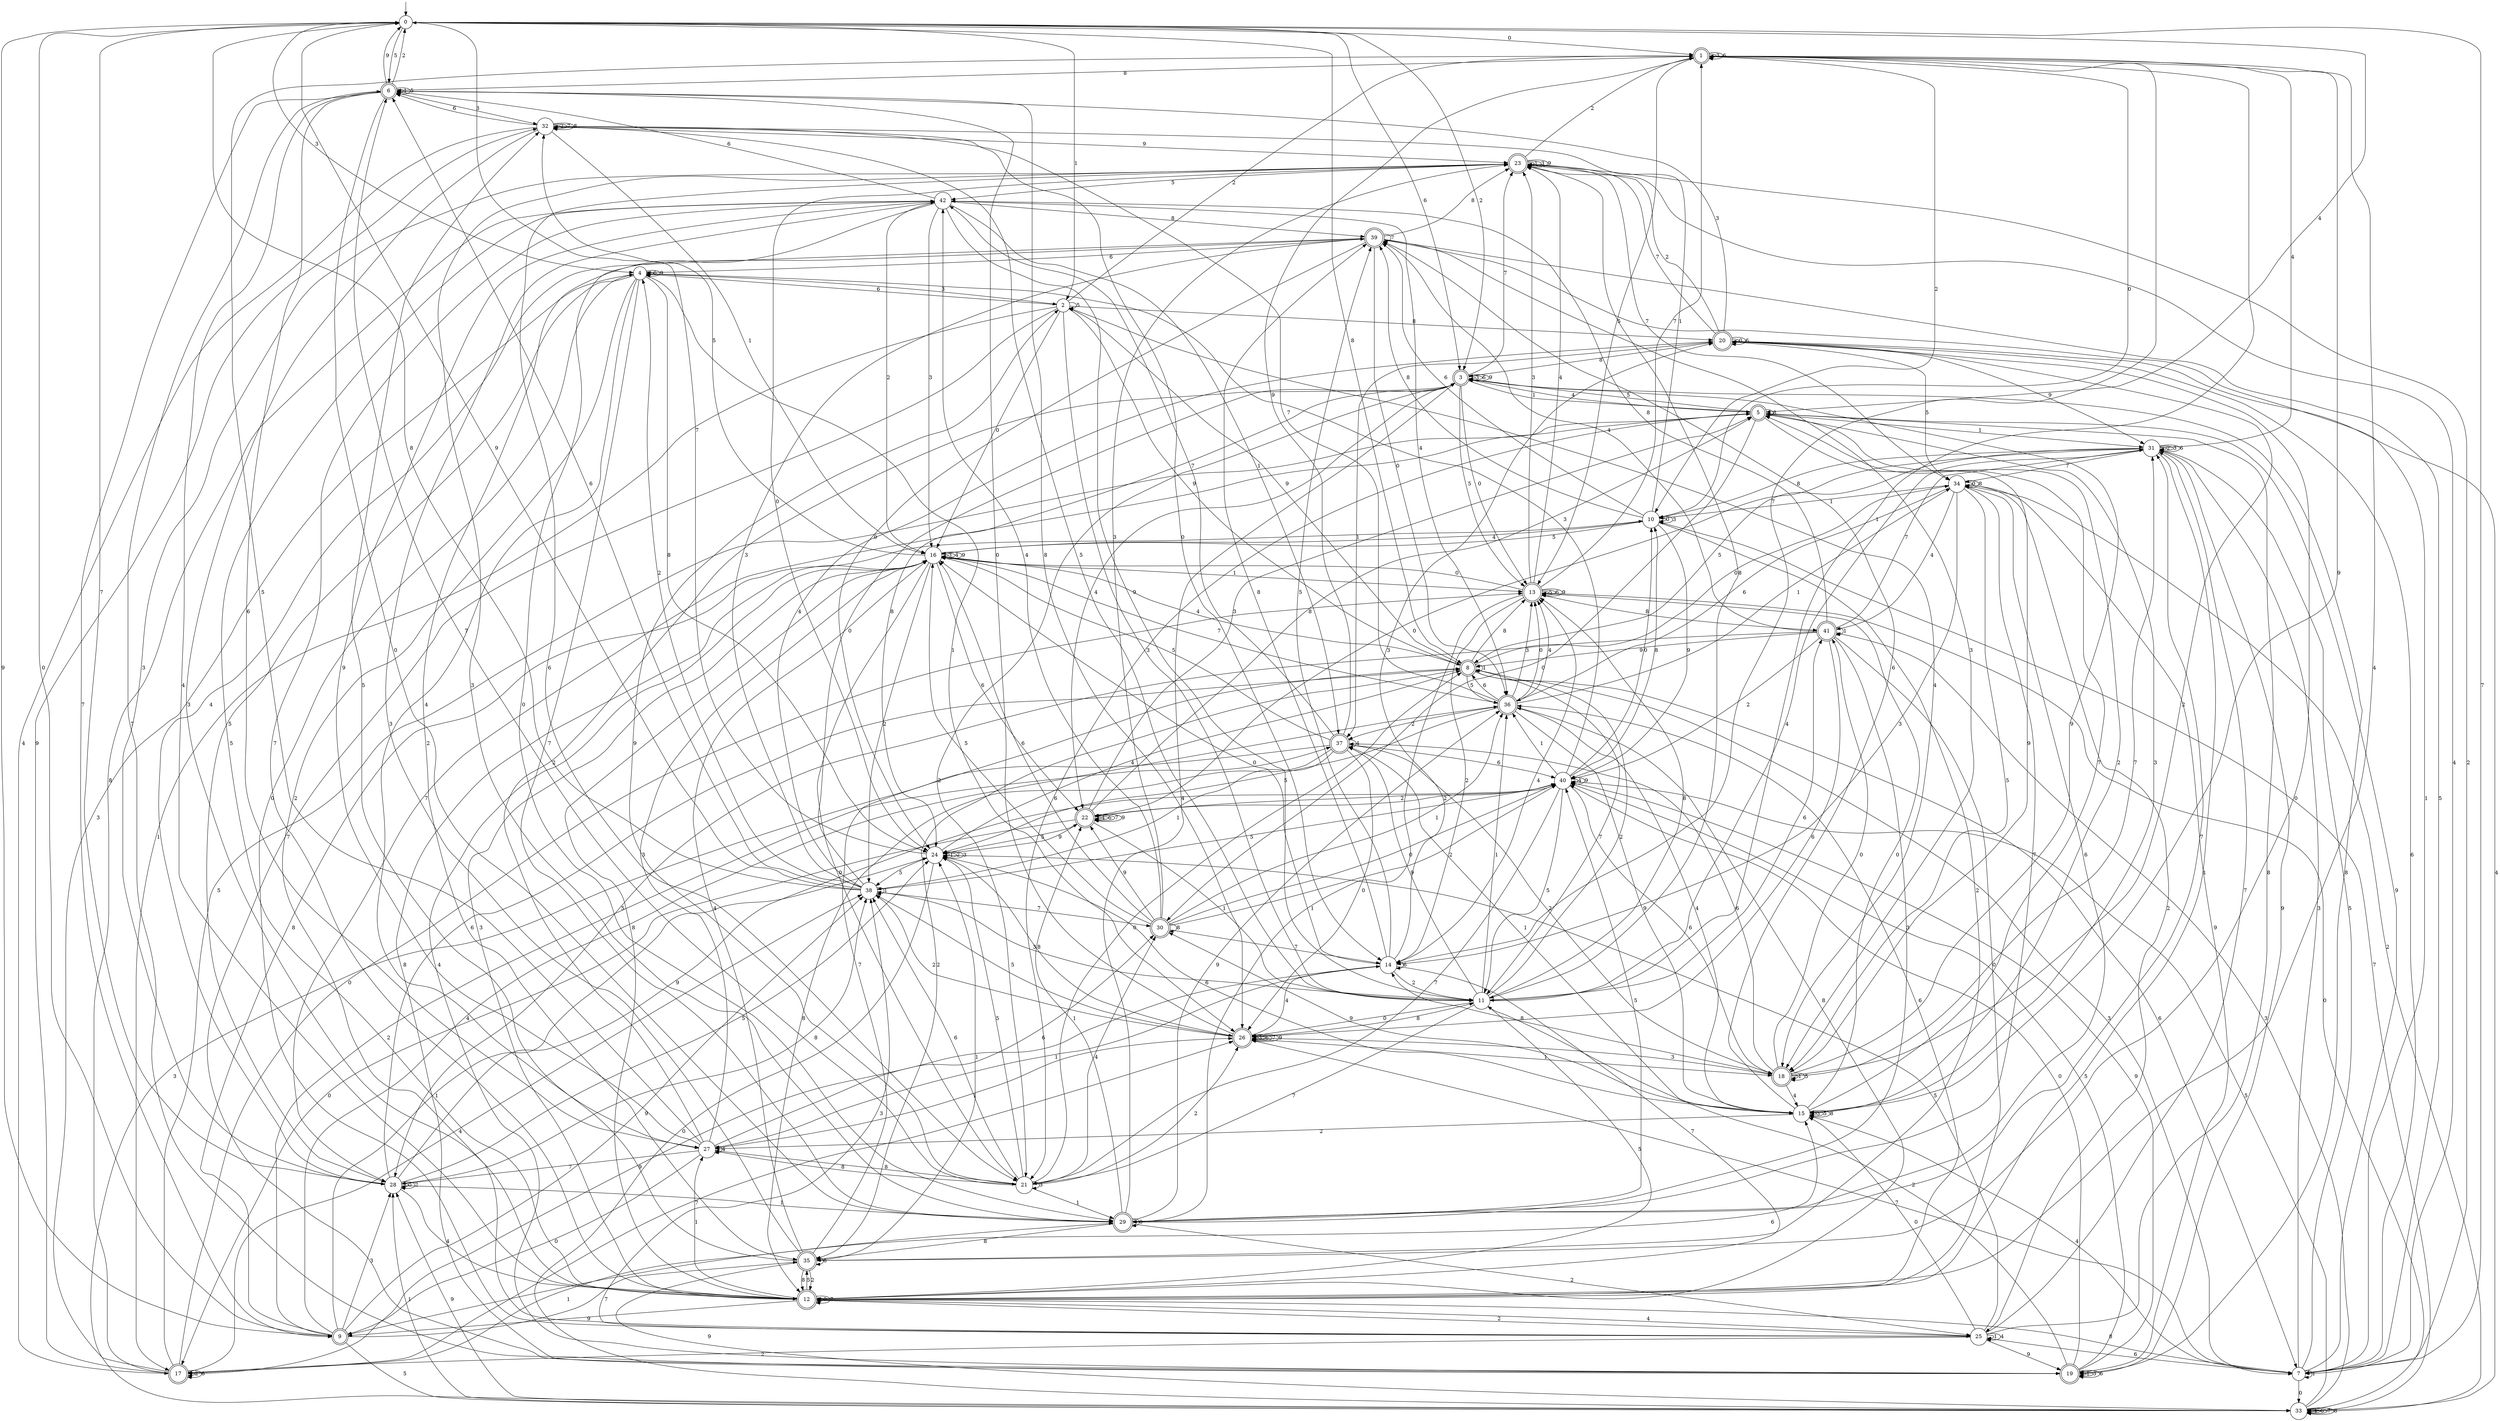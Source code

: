 digraph g {

	s0 [shape="circle" label="0"];
	s1 [shape="doublecircle" label="1"];
	s2 [shape="circle" label="2"];
	s3 [shape="doublecircle" label="3"];
	s4 [shape="circle" label="4"];
	s5 [shape="doublecircle" label="5"];
	s6 [shape="doublecircle" label="6"];
	s7 [shape="circle" label="7"];
	s8 [shape="doublecircle" label="8"];
	s9 [shape="doublecircle" label="9"];
	s10 [shape="circle" label="10"];
	s11 [shape="circle" label="11"];
	s12 [shape="doublecircle" label="12"];
	s13 [shape="doublecircle" label="13"];
	s14 [shape="circle" label="14"];
	s15 [shape="circle" label="15"];
	s16 [shape="circle" label="16"];
	s17 [shape="doublecircle" label="17"];
	s18 [shape="doublecircle" label="18"];
	s19 [shape="doublecircle" label="19"];
	s20 [shape="doublecircle" label="20"];
	s21 [shape="circle" label="21"];
	s22 [shape="doublecircle" label="22"];
	s23 [shape="doublecircle" label="23"];
	s24 [shape="circle" label="24"];
	s25 [shape="circle" label="25"];
	s26 [shape="doublecircle" label="26"];
	s27 [shape="circle" label="27"];
	s28 [shape="circle" label="28"];
	s29 [shape="doublecircle" label="29"];
	s30 [shape="doublecircle" label="30"];
	s31 [shape="circle" label="31"];
	s32 [shape="circle" label="32"];
	s33 [shape="circle" label="33"];
	s34 [shape="circle" label="34"];
	s35 [shape="doublecircle" label="35"];
	s36 [shape="doublecircle" label="36"];
	s37 [shape="doublecircle" label="37"];
	s38 [shape="circle" label="38"];
	s39 [shape="doublecircle" label="39"];
	s40 [shape="circle" label="40"];
	s41 [shape="doublecircle" label="41"];
	s42 [shape="circle" label="42"];
	s0 -> s1 [label="0"];
	s0 -> s2 [label="1"];
	s0 -> s3 [label="2"];
	s0 -> s4 [label="3"];
	s0 -> s5 [label="4"];
	s0 -> s6 [label="5"];
	s0 -> s3 [label="6"];
	s0 -> s7 [label="7"];
	s0 -> s8 [label="8"];
	s0 -> s9 [label="9"];
	s1 -> s10 [label="0"];
	s1 -> s11 [label="1"];
	s1 -> s10 [label="2"];
	s1 -> s1 [label="3"];
	s1 -> s12 [label="4"];
	s1 -> s13 [label="5"];
	s1 -> s1 [label="6"];
	s1 -> s14 [label="7"];
	s1 -> s6 [label="8"];
	s1 -> s15 [label="9"];
	s2 -> s16 [label="0"];
	s2 -> s17 [label="1"];
	s2 -> s1 [label="2"];
	s2 -> s11 [label="3"];
	s2 -> s18 [label="4"];
	s2 -> s2 [label="5"];
	s2 -> s4 [label="6"];
	s2 -> s19 [label="7"];
	s2 -> s20 [label="8"];
	s2 -> s8 [label="9"];
	s3 -> s13 [label="0"];
	s3 -> s5 [label="1"];
	s3 -> s21 [label="2"];
	s3 -> s3 [label="3"];
	s3 -> s22 [label="4"];
	s3 -> s13 [label="5"];
	s3 -> s3 [label="6"];
	s3 -> s23 [label="7"];
	s3 -> s24 [label="8"];
	s3 -> s3 [label="9"];
	s4 -> s25 [label="0"];
	s4 -> s26 [label="1"];
	s4 -> s25 [label="2"];
	s4 -> s2 [label="3"];
	s4 -> s27 [label="4"];
	s4 -> s28 [label="5"];
	s4 -> s4 [label="6"];
	s4 -> s29 [label="7"];
	s4 -> s24 [label="8"];
	s4 -> s4 [label="9"];
	s5 -> s30 [label="0"];
	s5 -> s31 [label="1"];
	s5 -> s15 [label="2"];
	s5 -> s15 [label="3"];
	s5 -> s3 [label="4"];
	s5 -> s3 [label="5"];
	s5 -> s21 [label="6"];
	s5 -> s28 [label="7"];
	s5 -> s5 [label="8"];
	s5 -> s18 [label="9"];
	s6 -> s29 [label="0"];
	s6 -> s6 [label="1"];
	s6 -> s0 [label="2"];
	s6 -> s32 [label="3"];
	s6 -> s12 [label="4"];
	s6 -> s6 [label="5"];
	s6 -> s27 [label="6"];
	s6 -> s9 [label="7"];
	s6 -> s26 [label="8"];
	s6 -> s0 [label="9"];
	s7 -> s33 [label="0"];
	s7 -> s7 [label="1"];
	s7 -> s23 [label="2"];
	s7 -> s31 [label="3"];
	s7 -> s15 [label="4"];
	s7 -> s31 [label="5"];
	s7 -> s20 [label="6"];
	s7 -> s26 [label="7"];
	s7 -> s12 [label="8"];
	s7 -> s5 [label="9"];
	s8 -> s34 [label="0"];
	s8 -> s8 [label="1"];
	s8 -> s35 [label="2"];
	s8 -> s7 [label="3"];
	s8 -> s16 [label="4"];
	s8 -> s36 [label="5"];
	s8 -> s7 [label="6"];
	s8 -> s11 [label="7"];
	s8 -> s13 [label="8"];
	s8 -> s2 [label="9"];
	s9 -> s0 [label="0"];
	s9 -> s24 [label="1"];
	s9 -> s37 [label="2"];
	s9 -> s28 [label="3"];
	s9 -> s36 [label="4"];
	s9 -> s33 [label="5"];
	s9 -> s15 [label="6"];
	s9 -> s35 [label="7"];
	s9 -> s10 [label="8"];
	s9 -> s38 [label="9"];
	s10 -> s10 [label="0"];
	s10 -> s32 [label="1"];
	s10 -> s35 [label="2"];
	s10 -> s10 [label="3"];
	s10 -> s16 [label="4"];
	s10 -> s16 [label="5"];
	s10 -> s39 [label="6"];
	s10 -> s33 [label="7"];
	s10 -> s39 [label="8"];
	s10 -> s40 [label="9"];
	s11 -> s26 [label="0"];
	s11 -> s36 [label="1"];
	s11 -> s8 [label="2"];
	s11 -> s38 [label="3"];
	s11 -> s31 [label="4"];
	s11 -> s12 [label="5"];
	s11 -> s41 [label="6"];
	s11 -> s21 [label="7"];
	s11 -> s13 [label="8"];
	s11 -> s37 [label="9"];
	s12 -> s12 [label="0"];
	s12 -> s27 [label="1"];
	s12 -> s25 [label="2"];
	s12 -> s16 [label="3"];
	s12 -> s25 [label="4"];
	s12 -> s35 [label="5"];
	s12 -> s36 [label="6"];
	s12 -> s12 [label="7"];
	s12 -> s16 [label="8"];
	s12 -> s9 [label="9"];
	s13 -> s16 [label="0"];
	s13 -> s29 [label="1"];
	s13 -> s14 [label="2"];
	s13 -> s23 [label="3"];
	s13 -> s23 [label="4"];
	s13 -> s13 [label="5"];
	s13 -> s13 [label="6"];
	s13 -> s1 [label="7"];
	s13 -> s41 [label="8"];
	s13 -> s13 [label="9"];
	s14 -> s16 [label="0"];
	s14 -> s27 [label="1"];
	s14 -> s11 [label="2"];
	s14 -> s20 [label="3"];
	s14 -> s13 [label="4"];
	s14 -> s39 [label="5"];
	s14 -> s14 [label="6"];
	s14 -> s12 [label="7"];
	s14 -> s39 [label="8"];
	s14 -> s17 [label="9"];
	s15 -> s13 [label="0"];
	s15 -> s37 [label="1"];
	s15 -> s27 [label="2"];
	s15 -> s15 [label="3"];
	s15 -> s36 [label="4"];
	s15 -> s15 [label="5"];
	s15 -> s39 [label="6"];
	s15 -> s5 [label="7"];
	s15 -> s15 [label="8"];
	s15 -> s30 [label="9"];
	s16 -> s21 [label="0"];
	s16 -> s13 [label="1"];
	s16 -> s38 [label="2"];
	s16 -> s16 [label="3"];
	s16 -> s16 [label="4"];
	s16 -> s32 [label="5"];
	s16 -> s22 [label="6"];
	s16 -> s36 [label="7"];
	s16 -> s19 [label="8"];
	s16 -> s16 [label="9"];
	s17 -> s13 [label="0"];
	s17 -> s29 [label="1"];
	s17 -> s17 [label="2"];
	s17 -> s4 [label="3"];
	s17 -> s38 [label="4"];
	s17 -> s5 [label="5"];
	s17 -> s17 [label="6"];
	s17 -> s26 [label="7"];
	s17 -> s42 [label="8"];
	s17 -> s32 [label="9"];
	s18 -> s41 [label="0"];
	s18 -> s18 [label="1"];
	s18 -> s20 [label="2"];
	s18 -> s26 [label="3"];
	s18 -> s15 [label="4"];
	s18 -> s18 [label="5"];
	s18 -> s37 [label="6"];
	s18 -> s31 [label="7"];
	s18 -> s14 [label="8"];
	s18 -> s3 [label="9"];
	s19 -> s40 [label="0"];
	s19 -> s19 [label="1"];
	s19 -> s11 [label="2"];
	s19 -> s19 [label="3"];
	s19 -> s16 [label="4"];
	s19 -> s40 [label="5"];
	s19 -> s19 [label="6"];
	s19 -> s6 [label="7"];
	s19 -> s3 [label="8"];
	s19 -> s40 [label="9"];
	s20 -> s20 [label="0"];
	s20 -> s37 [label="1"];
	s20 -> s23 [label="2"];
	s20 -> s6 [label="3"];
	s20 -> s33 [label="4"];
	s20 -> s34 [label="5"];
	s20 -> s20 [label="6"];
	s20 -> s23 [label="7"];
	s20 -> s3 [label="8"];
	s20 -> s31 [label="9"];
	s21 -> s8 [label="0"];
	s21 -> s29 [label="1"];
	s21 -> s26 [label="2"];
	s21 -> s21 [label="3"];
	s21 -> s30 [label="4"];
	s21 -> s24 [label="5"];
	s21 -> s38 [label="6"];
	s21 -> s6 [label="7"];
	s21 -> s27 [label="8"];
	s21 -> s2 [label="9"];
	s22 -> s17 [label="0"];
	s22 -> s11 [label="1"];
	s22 -> s40 [label="2"];
	s22 -> s5 [label="3"];
	s22 -> s22 [label="4"];
	s22 -> s24 [label="5"];
	s22 -> s22 [label="6"];
	s22 -> s22 [label="7"];
	s22 -> s5 [label="8"];
	s22 -> s22 [label="9"];
	s23 -> s24 [label="0"];
	s23 -> s23 [label="1"];
	s23 -> s1 [label="2"];
	s23 -> s23 [label="3"];
	s23 -> s7 [label="4"];
	s23 -> s42 [label="5"];
	s23 -> s21 [label="6"];
	s23 -> s34 [label="7"];
	s23 -> s11 [label="8"];
	s23 -> s23 [label="9"];
	s24 -> s33 [label="0"];
	s24 -> s24 [label="1"];
	s24 -> s24 [label="2"];
	s24 -> s24 [label="3"];
	s24 -> s8 [label="4"];
	s24 -> s38 [label="5"];
	s24 -> s15 [label="6"];
	s24 -> s0 [label="7"];
	s24 -> s26 [label="8"];
	s24 -> s22 [label="9"];
	s25 -> s15 [label="0"];
	s25 -> s25 [label="1"];
	s25 -> s17 [label="2"];
	s25 -> s38 [label="3"];
	s25 -> s25 [label="4"];
	s25 -> s24 [label="5"];
	s25 -> s7 [label="6"];
	s25 -> s31 [label="7"];
	s25 -> s5 [label="8"];
	s25 -> s19 [label="9"];
	s26 -> s6 [label="0"];
	s26 -> s18 [label="1"];
	s26 -> s38 [label="2"];
	s26 -> s26 [label="3"];
	s26 -> s14 [label="4"];
	s26 -> s38 [label="5"];
	s26 -> s26 [label="6"];
	s26 -> s26 [label="7"];
	s26 -> s11 [label="8"];
	s26 -> s26 [label="9"];
	s27 -> s9 [label="0"];
	s27 -> s26 [label="1"];
	s27 -> s3 [label="2"];
	s27 -> s16 [label="3"];
	s27 -> s27 [label="4"];
	s27 -> s1 [label="5"];
	s27 -> s30 [label="6"];
	s27 -> s28 [label="7"];
	s27 -> s21 [label="8"];
	s27 -> s42 [label="9"];
	s28 -> s28 [label="0"];
	s28 -> s29 [label="1"];
	s28 -> s28 [label="2"];
	s28 -> s23 [label="3"];
	s28 -> s12 [label="4"];
	s28 -> s24 [label="5"];
	s28 -> s8 [label="6"];
	s28 -> s0 [label="7"];
	s28 -> s38 [label="8"];
	s28 -> s40 [label="9"];
	s29 -> s29 [label="0"];
	s29 -> s22 [label="1"];
	s29 -> s25 [label="2"];
	s29 -> s23 [label="3"];
	s29 -> s3 [label="4"];
	s29 -> s40 [label="5"];
	s29 -> s34 [label="6"];
	s29 -> s31 [label="7"];
	s29 -> s35 [label="8"];
	s29 -> s36 [label="9"];
	s30 -> s40 [label="0"];
	s30 -> s36 [label="1"];
	s30 -> s40 [label="2"];
	s30 -> s23 [label="3"];
	s30 -> s42 [label="4"];
	s30 -> s16 [label="5"];
	s30 -> s16 [label="6"];
	s30 -> s14 [label="7"];
	s30 -> s30 [label="8"];
	s30 -> s22 [label="9"];
	s31 -> s22 [label="0"];
	s31 -> s12 [label="1"];
	s31 -> s31 [label="2"];
	s31 -> s31 [label="3"];
	s31 -> s1 [label="4"];
	s31 -> s8 [label="5"];
	s31 -> s31 [label="6"];
	s31 -> s34 [label="7"];
	s31 -> s10 [label="8"];
	s31 -> s19 [label="9"];
	s32 -> s14 [label="0"];
	s32 -> s16 [label="1"];
	s32 -> s32 [label="2"];
	s32 -> s12 [label="3"];
	s32 -> s17 [label="4"];
	s32 -> s11 [label="5"];
	s32 -> s6 [label="6"];
	s32 -> s32 [label="7"];
	s32 -> s32 [label="8"];
	s32 -> s23 [label="9"];
	s33 -> s13 [label="0"];
	s33 -> s28 [label="1"];
	s33 -> s34 [label="2"];
	s33 -> s41 [label="3"];
	s33 -> s33 [label="4"];
	s33 -> s40 [label="5"];
	s33 -> s33 [label="6"];
	s33 -> s33 [label="7"];
	s33 -> s33 [label="8"];
	s33 -> s28 [label="9"];
	s34 -> s34 [label="0"];
	s34 -> s10 [label="1"];
	s34 -> s25 [label="2"];
	s34 -> s14 [label="3"];
	s34 -> s41 [label="4"];
	s34 -> s18 [label="5"];
	s34 -> s36 [label="6"];
	s34 -> s29 [label="7"];
	s34 -> s34 [label="8"];
	s34 -> s19 [label="9"];
	s35 -> s20 [label="0"];
	s35 -> s24 [label="1"];
	s35 -> s12 [label="2"];
	s35 -> s42 [label="3"];
	s35 -> s16 [label="4"];
	s35 -> s32 [label="5"];
	s35 -> s35 [label="6"];
	s35 -> s8 [label="7"];
	s35 -> s12 [label="8"];
	s35 -> s33 [label="9"];
	s36 -> s13 [label="0"];
	s36 -> s34 [label="1"];
	s36 -> s37 [label="2"];
	s36 -> s13 [label="3"];
	s36 -> s13 [label="4"];
	s36 -> s24 [label="5"];
	s36 -> s8 [label="6"];
	s36 -> s32 [label="7"];
	s36 -> s12 [label="8"];
	s36 -> s15 [label="9"];
	s37 -> s26 [label="0"];
	s37 -> s38 [label="1"];
	s37 -> s18 [label="2"];
	s37 -> s33 [label="3"];
	s37 -> s37 [label="4"];
	s37 -> s16 [label="5"];
	s37 -> s40 [label="6"];
	s37 -> s42 [label="7"];
	s37 -> s12 [label="8"];
	s37 -> s1 [label="9"];
	s38 -> s3 [label="0"];
	s38 -> s38 [label="1"];
	s38 -> s4 [label="2"];
	s38 -> s39 [label="3"];
	s38 -> s20 [label="4"];
	s38 -> s40 [label="5"];
	s38 -> s6 [label="6"];
	s38 -> s30 [label="7"];
	s38 -> s0 [label="8"];
	s38 -> s0 [label="9"];
	s39 -> s36 [label="0"];
	s39 -> s7 [label="1"];
	s39 -> s35 [label="2"];
	s39 -> s18 [label="3"];
	s39 -> s28 [label="4"];
	s39 -> s7 [label="5"];
	s39 -> s4 [label="6"];
	s39 -> s39 [label="7"];
	s39 -> s23 [label="8"];
	s39 -> s24 [label="9"];
	s40 -> s10 [label="0"];
	s40 -> s36 [label="1"];
	s40 -> s22 [label="2"];
	s40 -> s4 [label="3"];
	s40 -> s40 [label="4"];
	s40 -> s11 [label="5"];
	s40 -> s18 [label="6"];
	s40 -> s21 [label="7"];
	s40 -> s10 [label="8"];
	s40 -> s40 [label="9"];
	s41 -> s12 [label="0"];
	s41 -> s41 [label="1"];
	s41 -> s40 [label="2"];
	s41 -> s29 [label="3"];
	s41 -> s39 [label="4"];
	s41 -> s28 [label="5"];
	s41 -> s26 [label="6"];
	s41 -> s31 [label="7"];
	s41 -> s42 [label="8"];
	s41 -> s8 [label="9"];
	s42 -> s29 [label="0"];
	s42 -> s37 [label="1"];
	s42 -> s16 [label="2"];
	s42 -> s16 [label="3"];
	s42 -> s36 [label="4"];
	s42 -> s12 [label="5"];
	s42 -> s6 [label="6"];
	s42 -> s12 [label="7"];
	s42 -> s39 [label="8"];
	s42 -> s11 [label="9"];

__start0 [label="" shape="none" width="0" height="0"];
__start0 -> s0;

}
